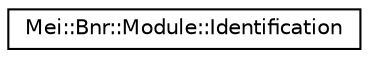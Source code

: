 digraph "Graphical Class Hierarchy"
{
  edge [fontname="Helvetica",fontsize="10",labelfontname="Helvetica",labelfontsize="10"];
  node [fontname="Helvetica",fontsize="10",shape=record];
  rankdir="LR";
  Node1 [label="Mei::Bnr::Module::Identification",height=0.2,width=0.4,color="black", fillcolor="white", style="filled",URL="$a00084.html",tooltip="Module identification. "];
}
